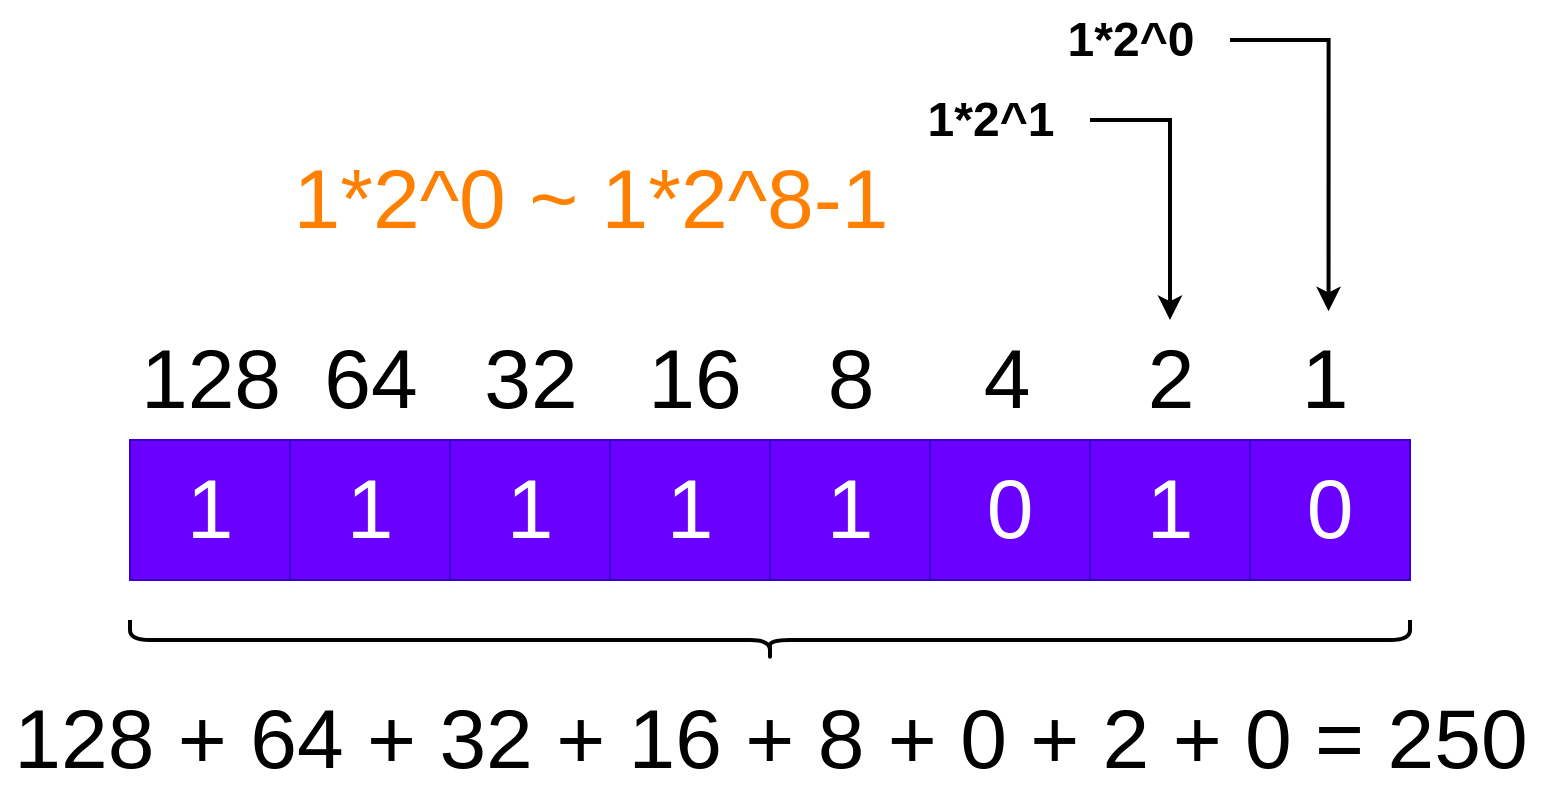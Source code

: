<mxfile version="18.0.2" type="github">
  <diagram id="ZfS0Ss1WtfdeVAfNvs45" name="第 1 页">
    <mxGraphModel dx="1033" dy="643" grid="1" gridSize="10" guides="1" tooltips="1" connect="1" arrows="1" fold="1" page="1" pageScale="1" pageWidth="827" pageHeight="1169" math="0" shadow="0">
      <root>
        <mxCell id="0" />
        <mxCell id="1" parent="0" />
        <mxCell id="Evek4QE-1pQtexToU433-1" value="&lt;font style=&quot;font-size: 42px;&quot;&gt;1&lt;/font&gt;" style="rounded=0;whiteSpace=wrap;html=1;fillColor=#6a00ff;fontColor=#ffffff;strokeColor=#3700CC;" vertex="1" parent="1">
          <mxGeometry x="80" y="230" width="80" height="70" as="geometry" />
        </mxCell>
        <mxCell id="Evek4QE-1pQtexToU433-2" value="&lt;font style=&quot;font-size: 42px;&quot;&gt;1&lt;/font&gt;" style="rounded=0;whiteSpace=wrap;html=1;fillColor=#6a00ff;fontColor=#ffffff;strokeColor=#3700CC;" vertex="1" parent="1">
          <mxGeometry x="160" y="230" width="80" height="70" as="geometry" />
        </mxCell>
        <mxCell id="Evek4QE-1pQtexToU433-3" value="&lt;font style=&quot;font-size: 42px;&quot;&gt;1&lt;/font&gt;" style="rounded=0;whiteSpace=wrap;html=1;fillColor=#6a00ff;fontColor=#ffffff;strokeColor=#3700CC;" vertex="1" parent="1">
          <mxGeometry x="240" y="230" width="80" height="70" as="geometry" />
        </mxCell>
        <mxCell id="Evek4QE-1pQtexToU433-4" value="&lt;font style=&quot;font-size: 42px;&quot;&gt;1&lt;/font&gt;" style="rounded=0;whiteSpace=wrap;html=1;fillColor=#6a00ff;fontColor=#ffffff;strokeColor=#3700CC;" vertex="1" parent="1">
          <mxGeometry x="320" y="230" width="80" height="70" as="geometry" />
        </mxCell>
        <mxCell id="Evek4QE-1pQtexToU433-5" value="&lt;font style=&quot;font-size: 42px;&quot;&gt;1&lt;/font&gt;" style="rounded=0;whiteSpace=wrap;html=1;fillColor=#6a00ff;fontColor=#ffffff;strokeColor=#3700CC;" vertex="1" parent="1">
          <mxGeometry x="400" y="230" width="80" height="70" as="geometry" />
        </mxCell>
        <mxCell id="Evek4QE-1pQtexToU433-6" value="&lt;span style=&quot;font-size: 42px;&quot;&gt;0&lt;/span&gt;" style="rounded=0;whiteSpace=wrap;html=1;fillColor=#6a00ff;fontColor=#ffffff;strokeColor=#3700CC;" vertex="1" parent="1">
          <mxGeometry x="480" y="230" width="80" height="70" as="geometry" />
        </mxCell>
        <mxCell id="Evek4QE-1pQtexToU433-7" value="&lt;font style=&quot;font-size: 42px;&quot;&gt;1&lt;/font&gt;" style="rounded=0;whiteSpace=wrap;html=1;fillColor=#6a00ff;fontColor=#ffffff;strokeColor=#3700CC;" vertex="1" parent="1">
          <mxGeometry x="560" y="230" width="80" height="70" as="geometry" />
        </mxCell>
        <mxCell id="Evek4QE-1pQtexToU433-8" value="&lt;span style=&quot;font-size: 42px;&quot;&gt;0&lt;/span&gt;" style="rounded=0;whiteSpace=wrap;html=1;fillColor=#6a00ff;fontColor=#ffffff;strokeColor=#3700CC;" vertex="1" parent="1">
          <mxGeometry x="640" y="230" width="80" height="70" as="geometry" />
        </mxCell>
        <mxCell id="Evek4QE-1pQtexToU433-9" value="128" style="text;html=1;align=center;verticalAlign=middle;resizable=0;points=[];autosize=1;strokeColor=none;fillColor=none;fontSize=42;" vertex="1" parent="1">
          <mxGeometry x="75" y="170" width="90" height="60" as="geometry" />
        </mxCell>
        <mxCell id="Evek4QE-1pQtexToU433-10" value="64" style="text;html=1;align=center;verticalAlign=middle;resizable=0;points=[];autosize=1;strokeColor=none;fillColor=none;fontSize=42;" vertex="1" parent="1">
          <mxGeometry x="170" y="170" width="60" height="60" as="geometry" />
        </mxCell>
        <mxCell id="Evek4QE-1pQtexToU433-11" value="32" style="text;html=1;align=center;verticalAlign=middle;resizable=0;points=[];autosize=1;strokeColor=none;fillColor=none;fontSize=42;" vertex="1" parent="1">
          <mxGeometry x="250" y="170" width="60" height="60" as="geometry" />
        </mxCell>
        <mxCell id="Evek4QE-1pQtexToU433-12" value="16" style="text;html=1;align=center;verticalAlign=middle;resizable=0;points=[];autosize=1;strokeColor=none;fillColor=none;fontSize=42;" vertex="1" parent="1">
          <mxGeometry x="332" y="170" width="60" height="60" as="geometry" />
        </mxCell>
        <mxCell id="Evek4QE-1pQtexToU433-13" value="8&lt;span style=&quot;color: rgba(0, 0, 0, 0); font-family: monospace; font-size: 0px; text-align: start;&quot;&gt;%3CmxGraphModel%3E%3Croot%3E%3CmxCell%20id%3D%220%22%2F%3E%3CmxCell%20id%3D%221%22%20parent%3D%220%22%2F%3E%3CmxCell%20id%3D%222%22%20value%3D%22128%22%20style%3D%22text%3Bhtml%3D1%3Balign%3Dcenter%3BverticalAlign%3Dmiddle%3Bresizable%3D0%3Bpoints%3D%5B%5D%3Bautosize%3D1%3BstrokeColor%3Dnone%3BfillColor%3Dnone%3BfontSize%3D42%3B%22%20vertex%3D%221%22%20parent%3D%221%22%3E%3CmxGeometry%20x%3D%2275%22%20y%3D%22170%22%20width%3D%2290%22%20height%3D%2260%22%20as%3D%22geometry%22%2F%3E%3C%2FmxCell%3E%3C%2Froot%3E%3C%2FmxGraphModel%3E&lt;/span&gt;" style="text;html=1;align=center;verticalAlign=middle;resizable=0;points=[];autosize=1;strokeColor=none;fillColor=none;fontSize=42;" vertex="1" parent="1">
          <mxGeometry x="420" y="165" width="40" height="70" as="geometry" />
        </mxCell>
        <mxCell id="Evek4QE-1pQtexToU433-15" value="4" style="text;html=1;align=center;verticalAlign=middle;resizable=0;points=[];autosize=1;strokeColor=none;fillColor=none;fontSize=42;" vertex="1" parent="1">
          <mxGeometry x="498" y="170" width="40" height="60" as="geometry" />
        </mxCell>
        <mxCell id="Evek4QE-1pQtexToU433-16" value="2" style="text;html=1;align=center;verticalAlign=middle;resizable=0;points=[];autosize=1;strokeColor=none;fillColor=none;fontSize=42;" vertex="1" parent="1">
          <mxGeometry x="580" y="170" width="40" height="60" as="geometry" />
        </mxCell>
        <mxCell id="Evek4QE-1pQtexToU433-17" value="1" style="text;html=1;align=center;verticalAlign=middle;resizable=0;points=[];autosize=1;strokeColor=none;fillColor=none;fontSize=42;" vertex="1" parent="1">
          <mxGeometry x="657" y="170" width="40" height="60" as="geometry" />
        </mxCell>
        <mxCell id="Evek4QE-1pQtexToU433-18" value="" style="shape=curlyBracket;whiteSpace=wrap;html=1;rounded=1;fontSize=42;rotation=-90;strokeWidth=2;" vertex="1" parent="1">
          <mxGeometry x="390" y="10" width="20" height="640" as="geometry" />
        </mxCell>
        <mxCell id="Evek4QE-1pQtexToU433-19" value="128 + 64 + 32 + 16 + 8 + 0 + 2 + 0 = 250" style="text;html=1;align=center;verticalAlign=middle;resizable=0;points=[];autosize=1;strokeColor=none;fillColor=none;fontSize=42;" vertex="1" parent="1">
          <mxGeometry x="15" y="350" width="770" height="60" as="geometry" />
        </mxCell>
        <mxCell id="Evek4QE-1pQtexToU433-21" style="edgeStyle=orthogonalEdgeStyle;rounded=0;orthogonalLoop=1;jettySize=auto;html=1;entryX=0.557;entryY=-0.073;entryDx=0;entryDy=0;entryPerimeter=0;fontSize=42;strokeWidth=2;" edge="1" parent="1" source="Evek4QE-1pQtexToU433-20" target="Evek4QE-1pQtexToU433-17">
          <mxGeometry relative="1" as="geometry" />
        </mxCell>
        <mxCell id="Evek4QE-1pQtexToU433-20" value="1*2^0" style="text;strokeColor=none;fillColor=none;html=1;fontSize=24;fontStyle=1;verticalAlign=middle;align=center;" vertex="1" parent="1">
          <mxGeometry x="530" y="10" width="100" height="40" as="geometry" />
        </mxCell>
        <mxCell id="Evek4QE-1pQtexToU433-23" style="edgeStyle=orthogonalEdgeStyle;rounded=0;orthogonalLoop=1;jettySize=auto;html=1;fontSize=42;strokeWidth=2;" edge="1" parent="1" source="Evek4QE-1pQtexToU433-22" target="Evek4QE-1pQtexToU433-16">
          <mxGeometry relative="1" as="geometry" />
        </mxCell>
        <mxCell id="Evek4QE-1pQtexToU433-22" value="1*2^1" style="text;strokeColor=none;fillColor=none;html=1;fontSize=24;fontStyle=1;verticalAlign=middle;align=center;" vertex="1" parent="1">
          <mxGeometry x="460" y="50" width="100" height="40" as="geometry" />
        </mxCell>
        <mxCell id="Evek4QE-1pQtexToU433-24" value="&lt;font color=&quot;#ff8000&quot;&gt;1*2^0 ~ 1*2^8-1&lt;/font&gt;" style="text;html=1;align=center;verticalAlign=middle;resizable=0;points=[];autosize=1;strokeColor=none;fillColor=none;fontSize=42;" vertex="1" parent="1">
          <mxGeometry x="155" y="80" width="310" height="60" as="geometry" />
        </mxCell>
      </root>
    </mxGraphModel>
  </diagram>
</mxfile>
